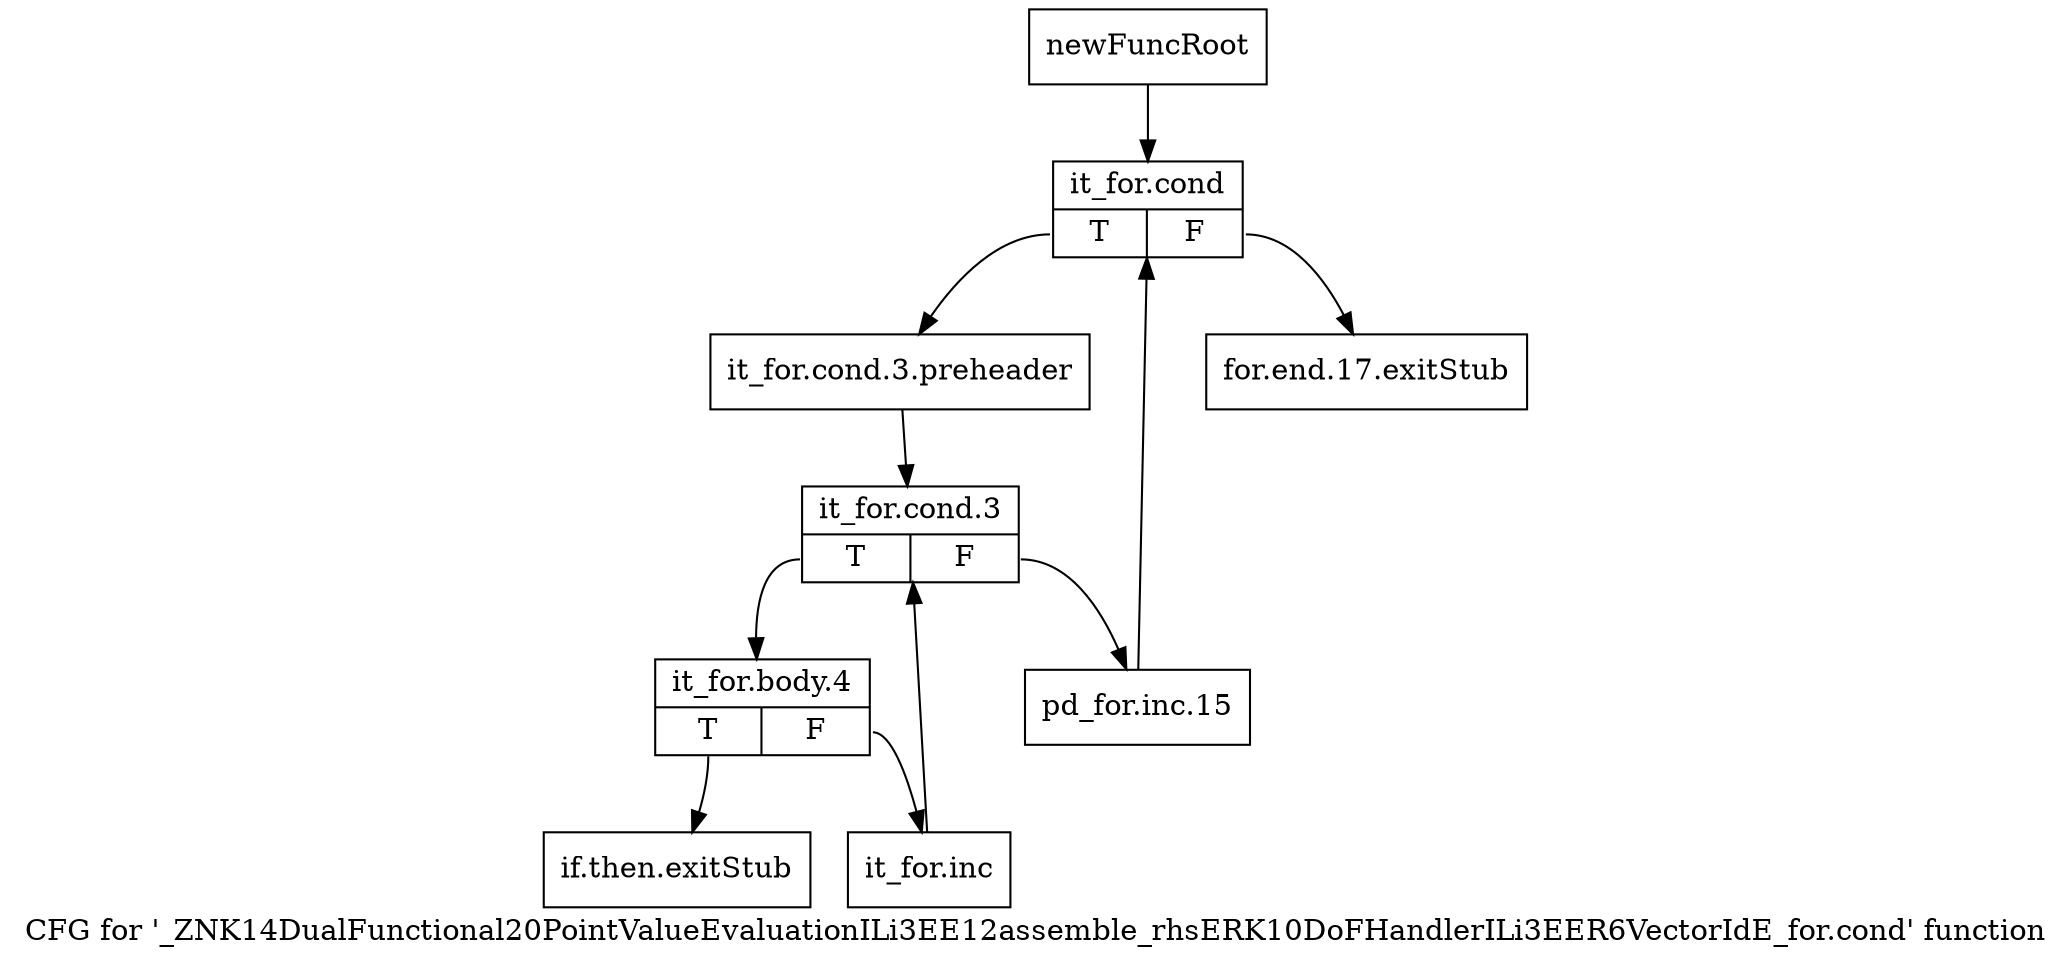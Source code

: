 digraph "CFG for '_ZNK14DualFunctional20PointValueEvaluationILi3EE12assemble_rhsERK10DoFHandlerILi3EER6VectorIdE_for.cond' function" {
	label="CFG for '_ZNK14DualFunctional20PointValueEvaluationILi3EE12assemble_rhsERK10DoFHandlerILi3EER6VectorIdE_for.cond' function";

	Node0x975ac60 [shape=record,label="{newFuncRoot}"];
	Node0x975ac60 -> Node0x975ad50;
	Node0x975acb0 [shape=record,label="{for.end.17.exitStub}"];
	Node0x975ad00 [shape=record,label="{if.then.exitStub}"];
	Node0x975ad50 [shape=record,label="{it_for.cond|{<s0>T|<s1>F}}"];
	Node0x975ad50:s0 -> Node0x975ada0;
	Node0x975ad50:s1 -> Node0x975acb0;
	Node0x975ada0 [shape=record,label="{it_for.cond.3.preheader}"];
	Node0x975ada0 -> Node0x975adf0;
	Node0x975adf0 [shape=record,label="{it_for.cond.3|{<s0>T|<s1>F}}"];
	Node0x975adf0:s0 -> Node0x975ae90;
	Node0x975adf0:s1 -> Node0x975ae40;
	Node0x975ae40 [shape=record,label="{pd_for.inc.15}"];
	Node0x975ae40 -> Node0x975ad50;
	Node0x975ae90 [shape=record,label="{it_for.body.4|{<s0>T|<s1>F}}"];
	Node0x975ae90:s0 -> Node0x975ad00;
	Node0x975ae90:s1 -> Node0x975aee0;
	Node0x975aee0 [shape=record,label="{it_for.inc}"];
	Node0x975aee0 -> Node0x975adf0;
}
